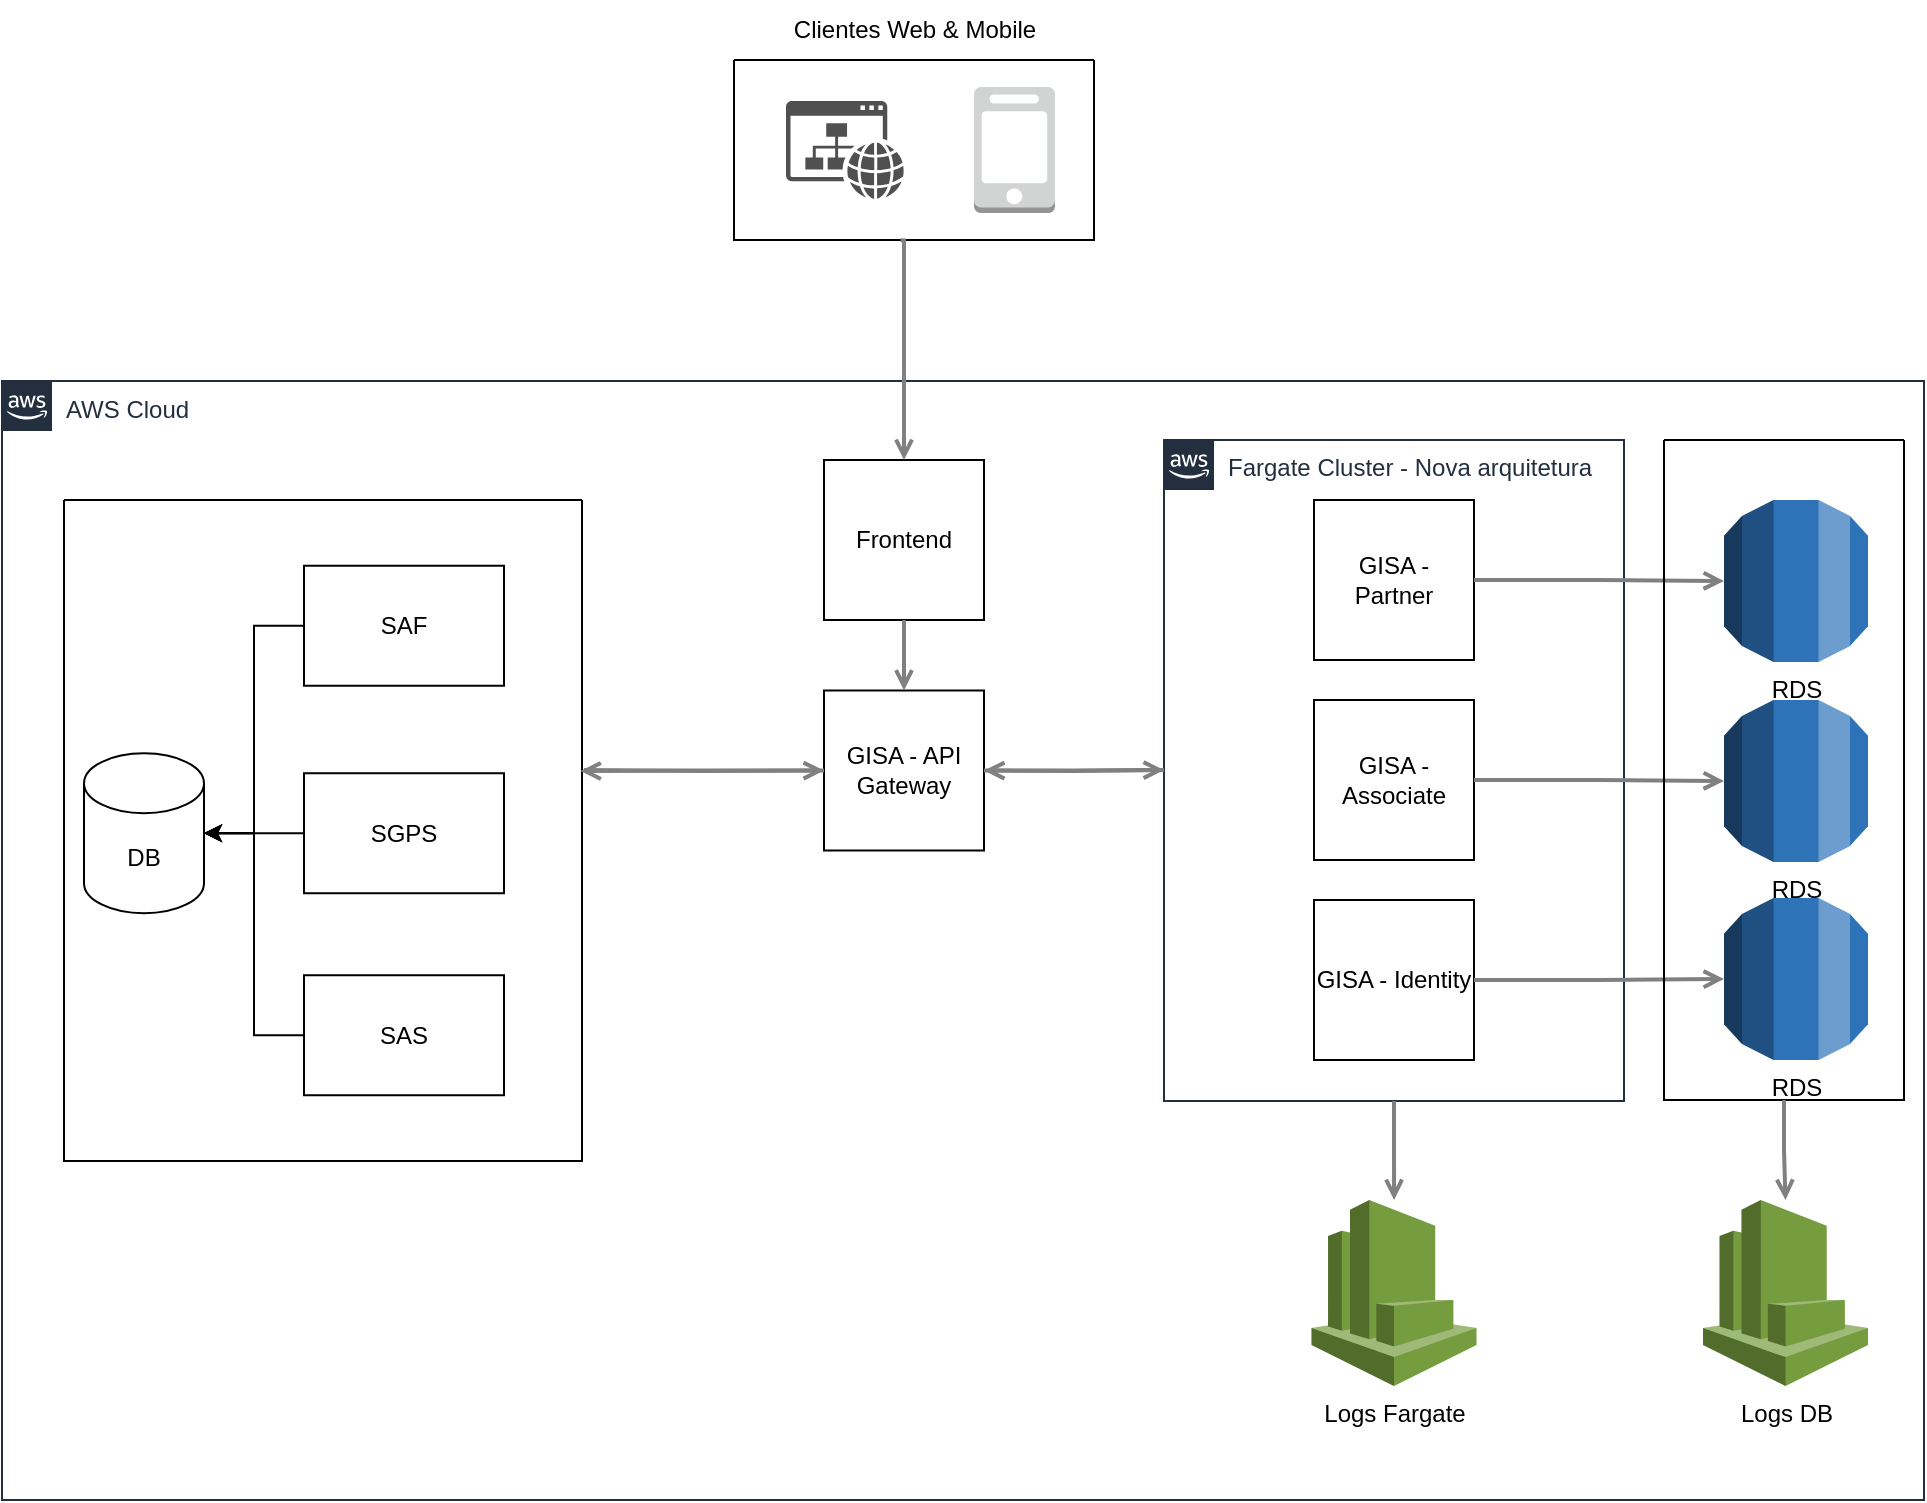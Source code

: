 <mxfile version="16.2.6" type="device"><diagram id="Ht1M8jgEwFfnCIfOTk4-" name="Page-1"><mxGraphModel dx="1749" dy="2483" grid="1" gridSize="10" guides="1" tooltips="1" connect="1" arrows="1" fold="1" page="1" pageScale="1" pageWidth="1169" pageHeight="827" math="0" shadow="0"><root><mxCell id="0"/><mxCell id="1" parent="0"/><mxCell id="UEzPUAAOIrF-is8g5C7q-175" value="AWS Cloud" style="points=[[0,0],[0.25,0],[0.5,0],[0.75,0],[1,0],[1,0.25],[1,0.5],[1,0.75],[1,1],[0.75,1],[0.5,1],[0.25,1],[0,1],[0,0.75],[0,0.5],[0,0.25]];outlineConnect=0;gradientColor=none;html=1;whiteSpace=wrap;fontSize=12;fontStyle=0;shape=mxgraph.aws4.group;grIcon=mxgraph.aws4.group_aws_cloud_alt;strokeColor=#232F3E;fillColor=none;verticalAlign=top;align=left;spacingLeft=30;fontColor=#232F3E;dashed=0;labelBackgroundColor=#ffffff;container=1;pointerEvents=0;collapsible=0;recursiveResize=0;" parent="1" vertex="1"><mxGeometry x="219" y="-789.5" width="961" height="559.5" as="geometry"/></mxCell><mxCell id="7Hwq89EJiJgJuUmDhQTp-2" value="Fargate Cluster - Nova arquitetura" style="points=[[0,0],[0.25,0],[0.5,0],[0.75,0],[1,0],[1,0.25],[1,0.5],[1,0.75],[1,1],[0.75,1],[0.5,1],[0.25,1],[0,1],[0,0.75],[0,0.5],[0,0.25]];outlineConnect=0;gradientColor=none;html=1;whiteSpace=wrap;fontSize=12;fontStyle=0;shape=mxgraph.aws4.group;grIcon=mxgraph.aws4.group_aws_cloud_alt;strokeColor=#232F3E;fillColor=none;verticalAlign=top;align=left;spacingLeft=30;fontColor=#232F3E;dashed=0;labelBackgroundColor=#ffffff;container=1;pointerEvents=0;collapsible=0;recursiveResize=0;" vertex="1" parent="UEzPUAAOIrF-is8g5C7q-175"><mxGeometry x="581" y="29.5" width="230" height="330.5" as="geometry"/></mxCell><mxCell id="7Hwq89EJiJgJuUmDhQTp-8" value="GISA - Partner" style="whiteSpace=wrap;html=1;aspect=fixed;" vertex="1" parent="7Hwq89EJiJgJuUmDhQTp-2"><mxGeometry x="75" y="30" width="80" height="80" as="geometry"/></mxCell><mxCell id="7Hwq89EJiJgJuUmDhQTp-10" value="GISA - Identity" style="whiteSpace=wrap;html=1;aspect=fixed;" vertex="1" parent="7Hwq89EJiJgJuUmDhQTp-2"><mxGeometry x="75" y="230" width="80" height="80" as="geometry"/></mxCell><mxCell id="7Hwq89EJiJgJuUmDhQTp-9" value="GISA - Associate" style="whiteSpace=wrap;html=1;aspect=fixed;" vertex="1" parent="7Hwq89EJiJgJuUmDhQTp-2"><mxGeometry x="75" y="130" width="80" height="80" as="geometry"/></mxCell><mxCell id="7Hwq89EJiJgJuUmDhQTp-3" value="RDS" style="outlineConnect=0;dashed=0;verticalLabelPosition=bottom;verticalAlign=top;align=center;html=1;shape=mxgraph.aws3.rds;fillColor=#2E73B8;gradientColor=none;" vertex="1" parent="UEzPUAAOIrF-is8g5C7q-175"><mxGeometry x="861" y="59.5" width="72" height="81" as="geometry"/></mxCell><mxCell id="7Hwq89EJiJgJuUmDhQTp-5" value="RDS" style="outlineConnect=0;dashed=0;verticalLabelPosition=bottom;verticalAlign=top;align=center;html=1;shape=mxgraph.aws3.rds;fillColor=#2E73B8;gradientColor=none;" vertex="1" parent="UEzPUAAOIrF-is8g5C7q-175"><mxGeometry x="861" y="258.5" width="72" height="81" as="geometry"/></mxCell><mxCell id="7Hwq89EJiJgJuUmDhQTp-4" value="RDS" style="outlineConnect=0;dashed=0;verticalLabelPosition=bottom;verticalAlign=top;align=center;html=1;shape=mxgraph.aws3.rds;fillColor=#2E73B8;gradientColor=none;" vertex="1" parent="UEzPUAAOIrF-is8g5C7q-175"><mxGeometry x="861" y="159.5" width="72" height="81" as="geometry"/></mxCell><mxCell id="7Hwq89EJiJgJuUmDhQTp-14" style="edgeStyle=orthogonalEdgeStyle;rounded=0;orthogonalLoop=1;jettySize=auto;html=1;startArrow=none;startFill=0;endArrow=open;endFill=0;strokeColor=#808080;strokeWidth=2;exitX=1;exitY=0.5;exitDx=0;exitDy=0;" edge="1" parent="UEzPUAAOIrF-is8g5C7q-175" source="7Hwq89EJiJgJuUmDhQTp-8" target="7Hwq89EJiJgJuUmDhQTp-3"><mxGeometry relative="1" as="geometry"><mxPoint x="298" y="89" as="sourcePoint"/><mxPoint x="491" y="89" as="targetPoint"/></mxGeometry></mxCell><mxCell id="7Hwq89EJiJgJuUmDhQTp-15" style="edgeStyle=orthogonalEdgeStyle;rounded=0;orthogonalLoop=1;jettySize=auto;html=1;startArrow=none;startFill=0;endArrow=open;endFill=0;strokeColor=#808080;strokeWidth=2;exitX=1;exitY=0.5;exitDx=0;exitDy=0;entryX=0;entryY=0.5;entryDx=0;entryDy=0;entryPerimeter=0;" edge="1" parent="UEzPUAAOIrF-is8g5C7q-175" source="7Hwq89EJiJgJuUmDhQTp-10" target="7Hwq89EJiJgJuUmDhQTp-5"><mxGeometry relative="1" as="geometry"><mxPoint x="746" y="109.5" as="sourcePoint"/><mxPoint x="871" y="110" as="targetPoint"/></mxGeometry></mxCell><mxCell id="7Hwq89EJiJgJuUmDhQTp-16" style="edgeStyle=orthogonalEdgeStyle;rounded=0;orthogonalLoop=1;jettySize=auto;html=1;startArrow=none;startFill=0;endArrow=open;endFill=0;strokeColor=#808080;strokeWidth=2;exitX=1;exitY=0.5;exitDx=0;exitDy=0;entryX=0;entryY=0.5;entryDx=0;entryDy=0;entryPerimeter=0;" edge="1" parent="UEzPUAAOIrF-is8g5C7q-175" source="7Hwq89EJiJgJuUmDhQTp-9" target="7Hwq89EJiJgJuUmDhQTp-4"><mxGeometry relative="1" as="geometry"><mxPoint x="756" y="119.5" as="sourcePoint"/><mxPoint x="881" y="120" as="targetPoint"/></mxGeometry></mxCell><mxCell id="7Hwq89EJiJgJuUmDhQTp-17" value="Logs Fargate" style="outlineConnect=0;dashed=0;verticalLabelPosition=bottom;verticalAlign=top;align=center;html=1;shape=mxgraph.aws3.cloudwatch;fillColor=#759C3E;gradientColor=none;" vertex="1" parent="UEzPUAAOIrF-is8g5C7q-175"><mxGeometry x="654.75" y="409.5" width="82.5" height="93" as="geometry"/></mxCell><mxCell id="7Hwq89EJiJgJuUmDhQTp-18" value="Logs DB" style="outlineConnect=0;dashed=0;verticalLabelPosition=bottom;verticalAlign=top;align=center;html=1;shape=mxgraph.aws3.cloudwatch;fillColor=#759C3E;gradientColor=none;" vertex="1" parent="UEzPUAAOIrF-is8g5C7q-175"><mxGeometry x="850.5" y="409.5" width="82.5" height="93" as="geometry"/></mxCell><mxCell id="7Hwq89EJiJgJuUmDhQTp-23" style="edgeStyle=orthogonalEdgeStyle;rounded=0;orthogonalLoop=1;jettySize=auto;html=1;startArrow=none;startFill=0;endArrow=open;endFill=0;strokeColor=#808080;strokeWidth=2;exitX=0.5;exitY=1;exitDx=0;exitDy=0;" edge="1" parent="UEzPUAAOIrF-is8g5C7q-175" source="7Hwq89EJiJgJuUmDhQTp-2" target="7Hwq89EJiJgJuUmDhQTp-17"><mxGeometry relative="1" as="geometry"><mxPoint x="746" y="309.5" as="sourcePoint"/><mxPoint x="871" y="309" as="targetPoint"/></mxGeometry></mxCell><mxCell id="7Hwq89EJiJgJuUmDhQTp-25" value="GISA - API Gateway" style="whiteSpace=wrap;html=1;aspect=fixed;" vertex="1" parent="UEzPUAAOIrF-is8g5C7q-175"><mxGeometry x="411" y="154.75" width="80" height="80" as="geometry"/></mxCell><mxCell id="7Hwq89EJiJgJuUmDhQTp-36" value="" style="swimlane;startSize=0;" vertex="1" parent="UEzPUAAOIrF-is8g5C7q-175"><mxGeometry x="31" y="59.5" width="259" height="330.5" as="geometry"/></mxCell><mxCell id="7Hwq89EJiJgJuUmDhQTp-65" style="edgeStyle=orthogonalEdgeStyle;rounded=0;orthogonalLoop=1;jettySize=auto;html=1;entryX=1;entryY=0.5;entryDx=0;entryDy=0;entryPerimeter=0;" edge="1" parent="7Hwq89EJiJgJuUmDhQTp-36" source="7Hwq89EJiJgJuUmDhQTp-54" target="7Hwq89EJiJgJuUmDhQTp-62"><mxGeometry relative="1" as="geometry"/></mxCell><mxCell id="7Hwq89EJiJgJuUmDhQTp-54" value="SAF" style="rounded=0;whiteSpace=wrap;html=1;" vertex="1" parent="7Hwq89EJiJgJuUmDhQTp-36"><mxGeometry x="120" y="32.87" width="100" height="60" as="geometry"/></mxCell><mxCell id="7Hwq89EJiJgJuUmDhQTp-66" style="edgeStyle=orthogonalEdgeStyle;rounded=0;orthogonalLoop=1;jettySize=auto;html=1;entryX=1;entryY=0.5;entryDx=0;entryDy=0;entryPerimeter=0;" edge="1" parent="7Hwq89EJiJgJuUmDhQTp-36" source="7Hwq89EJiJgJuUmDhQTp-56" target="7Hwq89EJiJgJuUmDhQTp-62"><mxGeometry relative="1" as="geometry"/></mxCell><mxCell id="7Hwq89EJiJgJuUmDhQTp-56" value="SGPS" style="rounded=0;whiteSpace=wrap;html=1;" vertex="1" parent="7Hwq89EJiJgJuUmDhQTp-36"><mxGeometry x="120" y="136.62" width="100" height="60" as="geometry"/></mxCell><mxCell id="7Hwq89EJiJgJuUmDhQTp-67" style="edgeStyle=orthogonalEdgeStyle;rounded=0;orthogonalLoop=1;jettySize=auto;html=1;entryX=1;entryY=0.5;entryDx=0;entryDy=0;entryPerimeter=0;" edge="1" parent="7Hwq89EJiJgJuUmDhQTp-36" source="7Hwq89EJiJgJuUmDhQTp-57" target="7Hwq89EJiJgJuUmDhQTp-62"><mxGeometry relative="1" as="geometry"/></mxCell><mxCell id="7Hwq89EJiJgJuUmDhQTp-57" value="SAS" style="rounded=0;whiteSpace=wrap;html=1;" vertex="1" parent="7Hwq89EJiJgJuUmDhQTp-36"><mxGeometry x="120" y="237.62" width="100" height="60" as="geometry"/></mxCell><mxCell id="7Hwq89EJiJgJuUmDhQTp-62" value="DB" style="shape=cylinder3;whiteSpace=wrap;html=1;boundedLbl=1;backgroundOutline=1;size=15;" vertex="1" parent="7Hwq89EJiJgJuUmDhQTp-36"><mxGeometry x="10" y="126.62" width="60" height="80" as="geometry"/></mxCell><mxCell id="7Hwq89EJiJgJuUmDhQTp-41" style="edgeStyle=orthogonalEdgeStyle;rounded=0;orthogonalLoop=1;jettySize=auto;html=1;startArrow=none;startFill=0;endArrow=open;endFill=0;strokeColor=#808080;strokeWidth=2;exitX=0;exitY=0.5;exitDx=0;exitDy=0;entryX=0.997;entryY=0.41;entryDx=0;entryDy=0;entryPerimeter=0;" edge="1" parent="UEzPUAAOIrF-is8g5C7q-175" source="7Hwq89EJiJgJuUmDhQTp-25" target="7Hwq89EJiJgJuUmDhQTp-36"><mxGeometry relative="1" as="geometry"><mxPoint x="756" y="119.5" as="sourcePoint"/><mxPoint x="881" y="119.974" as="targetPoint"/></mxGeometry></mxCell><mxCell id="7Hwq89EJiJgJuUmDhQTp-45" value="Frontend" style="whiteSpace=wrap;html=1;aspect=fixed;" vertex="1" parent="UEzPUAAOIrF-is8g5C7q-175"><mxGeometry x="411" y="39.5" width="80" height="80" as="geometry"/></mxCell><mxCell id="7Hwq89EJiJgJuUmDhQTp-52" style="edgeStyle=orthogonalEdgeStyle;rounded=0;orthogonalLoop=1;jettySize=auto;html=1;startArrow=none;startFill=0;endArrow=open;endFill=0;strokeColor=#808080;strokeWidth=2;exitX=0.5;exitY=1;exitDx=0;exitDy=0;entryX=0.5;entryY=0;entryDx=0;entryDy=0;" edge="1" parent="UEzPUAAOIrF-is8g5C7q-175" source="7Hwq89EJiJgJuUmDhQTp-45" target="7Hwq89EJiJgJuUmDhQTp-25"><mxGeometry relative="1" as="geometry"><mxPoint x="746" y="109.5" as="sourcePoint"/><mxPoint x="871" y="109.974" as="targetPoint"/></mxGeometry></mxCell><mxCell id="7Hwq89EJiJgJuUmDhQTp-60" style="edgeStyle=orthogonalEdgeStyle;rounded=0;orthogonalLoop=1;jettySize=auto;html=1;startArrow=none;startFill=0;endArrow=open;endFill=0;strokeColor=#808080;strokeWidth=2;entryX=0;entryY=0.5;entryDx=0;entryDy=0;" edge="1" parent="UEzPUAAOIrF-is8g5C7q-175" target="7Hwq89EJiJgJuUmDhQTp-25"><mxGeometry relative="1" as="geometry"><mxPoint x="291" y="194.5" as="sourcePoint"/><mxPoint x="302.331" y="205.808" as="targetPoint"/></mxGeometry></mxCell><mxCell id="7Hwq89EJiJgJuUmDhQTp-21" value="" style="swimlane;startSize=0;" vertex="1" parent="1"><mxGeometry x="1050" y="-760" width="120" height="330" as="geometry"/></mxCell><mxCell id="7Hwq89EJiJgJuUmDhQTp-24" style="edgeStyle=orthogonalEdgeStyle;rounded=0;orthogonalLoop=1;jettySize=auto;html=1;startArrow=none;startFill=0;endArrow=open;endFill=0;strokeColor=#808080;strokeWidth=2;exitX=0.5;exitY=1;exitDx=0;exitDy=0;" edge="1" parent="1" source="7Hwq89EJiJgJuUmDhQTp-21" target="7Hwq89EJiJgJuUmDhQTp-18"><mxGeometry relative="1" as="geometry"><mxPoint x="925" y="-419.5" as="sourcePoint"/><mxPoint x="925.1" y="-370" as="targetPoint"/></mxGeometry></mxCell><mxCell id="7Hwq89EJiJgJuUmDhQTp-33" value="" style="swimlane;startSize=0;" vertex="1" parent="1"><mxGeometry x="585" y="-950" width="180" height="90" as="geometry"/></mxCell><mxCell id="7Hwq89EJiJgJuUmDhQTp-30" value="" style="sketch=0;pointerEvents=1;shadow=0;dashed=0;html=1;strokeColor=none;fillColor=#505050;labelPosition=center;verticalLabelPosition=bottom;verticalAlign=top;outlineConnect=0;align=center;shape=mxgraph.office.concepts.website;" vertex="1" parent="7Hwq89EJiJgJuUmDhQTp-33"><mxGeometry x="26" y="20.5" width="59" height="49" as="geometry"/></mxCell><mxCell id="7Hwq89EJiJgJuUmDhQTp-32" value="" style="outlineConnect=0;dashed=0;verticalLabelPosition=bottom;verticalAlign=top;align=center;html=1;shape=mxgraph.aws3.mobile_client;fillColor=#D2D3D3;gradientColor=none;" vertex="1" parent="7Hwq89EJiJgJuUmDhQTp-33"><mxGeometry x="120" y="13.5" width="40.5" height="63" as="geometry"/></mxCell><mxCell id="7Hwq89EJiJgJuUmDhQTp-35" value="Clientes Web &amp;amp; Mobile" style="text;html=1;strokeColor=none;fillColor=none;align=center;verticalAlign=middle;whiteSpace=wrap;rounded=0;" vertex="1" parent="1"><mxGeometry x="607.5" y="-980" width="135" height="30" as="geometry"/></mxCell><mxCell id="7Hwq89EJiJgJuUmDhQTp-40" style="edgeStyle=orthogonalEdgeStyle;rounded=0;orthogonalLoop=1;jettySize=auto;html=1;startArrow=none;startFill=0;endArrow=open;endFill=0;strokeColor=#808080;strokeWidth=2;exitX=1;exitY=0.5;exitDx=0;exitDy=0;" edge="1" parent="1" source="7Hwq89EJiJgJuUmDhQTp-25"><mxGeometry relative="1" as="geometry"><mxPoint x="965" y="-680" as="sourcePoint"/><mxPoint x="800" y="-595" as="targetPoint"/></mxGeometry></mxCell><mxCell id="7Hwq89EJiJgJuUmDhQTp-42" style="edgeStyle=orthogonalEdgeStyle;rounded=0;orthogonalLoop=1;jettySize=auto;html=1;startArrow=none;startFill=0;endArrow=open;endFill=0;strokeColor=#808080;strokeWidth=2;exitX=0.463;exitY=1.002;exitDx=0;exitDy=0;exitPerimeter=0;" edge="1" parent="1" source="7Hwq89EJiJgJuUmDhQTp-33" target="7Hwq89EJiJgJuUmDhQTp-45"><mxGeometry relative="1" as="geometry"><mxPoint x="985" y="-660" as="sourcePoint"/><mxPoint x="670" y="-800" as="targetPoint"/><Array as="points"><mxPoint x="670" y="-860"/></Array></mxGeometry></mxCell><mxCell id="7Hwq89EJiJgJuUmDhQTp-59" style="edgeStyle=orthogonalEdgeStyle;rounded=0;orthogonalLoop=1;jettySize=auto;html=1;startArrow=none;startFill=0;endArrow=open;endFill=0;strokeColor=#808080;strokeWidth=2;entryX=1;entryY=0.5;entryDx=0;entryDy=0;" edge="1" parent="1" target="7Hwq89EJiJgJuUmDhQTp-25"><mxGeometry relative="1" as="geometry"><mxPoint x="800" y="-595" as="sourcePoint"/><mxPoint x="810" y="-585" as="targetPoint"/></mxGeometry></mxCell></root></mxGraphModel></diagram></mxfile>